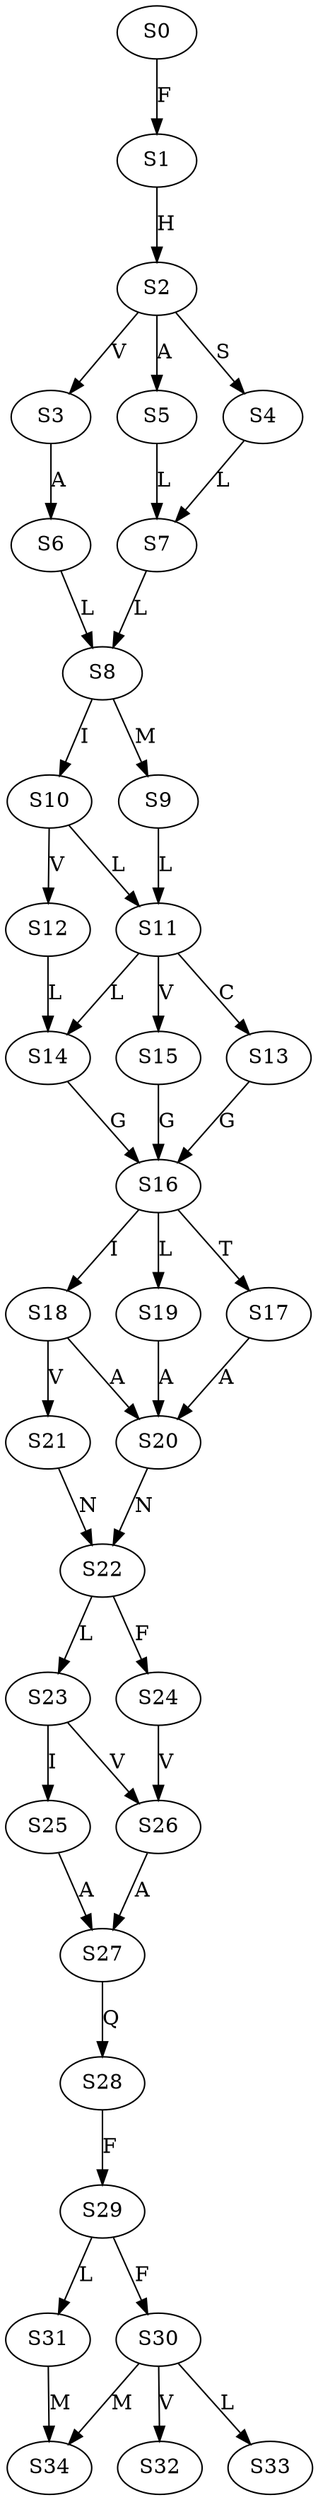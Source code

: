 strict digraph  {
	S0 -> S1 [ label = F ];
	S1 -> S2 [ label = H ];
	S2 -> S3 [ label = V ];
	S2 -> S4 [ label = S ];
	S2 -> S5 [ label = A ];
	S3 -> S6 [ label = A ];
	S4 -> S7 [ label = L ];
	S5 -> S7 [ label = L ];
	S6 -> S8 [ label = L ];
	S7 -> S8 [ label = L ];
	S8 -> S9 [ label = M ];
	S8 -> S10 [ label = I ];
	S9 -> S11 [ label = L ];
	S10 -> S11 [ label = L ];
	S10 -> S12 [ label = V ];
	S11 -> S13 [ label = C ];
	S11 -> S14 [ label = L ];
	S11 -> S15 [ label = V ];
	S12 -> S14 [ label = L ];
	S13 -> S16 [ label = G ];
	S14 -> S16 [ label = G ];
	S15 -> S16 [ label = G ];
	S16 -> S17 [ label = T ];
	S16 -> S18 [ label = I ];
	S16 -> S19 [ label = L ];
	S17 -> S20 [ label = A ];
	S18 -> S20 [ label = A ];
	S18 -> S21 [ label = V ];
	S19 -> S20 [ label = A ];
	S20 -> S22 [ label = N ];
	S21 -> S22 [ label = N ];
	S22 -> S23 [ label = L ];
	S22 -> S24 [ label = F ];
	S23 -> S25 [ label = I ];
	S23 -> S26 [ label = V ];
	S24 -> S26 [ label = V ];
	S25 -> S27 [ label = A ];
	S26 -> S27 [ label = A ];
	S27 -> S28 [ label = Q ];
	S28 -> S29 [ label = F ];
	S29 -> S30 [ label = F ];
	S29 -> S31 [ label = L ];
	S30 -> S32 [ label = V ];
	S30 -> S33 [ label = L ];
	S30 -> S34 [ label = M ];
	S31 -> S34 [ label = M ];
}
